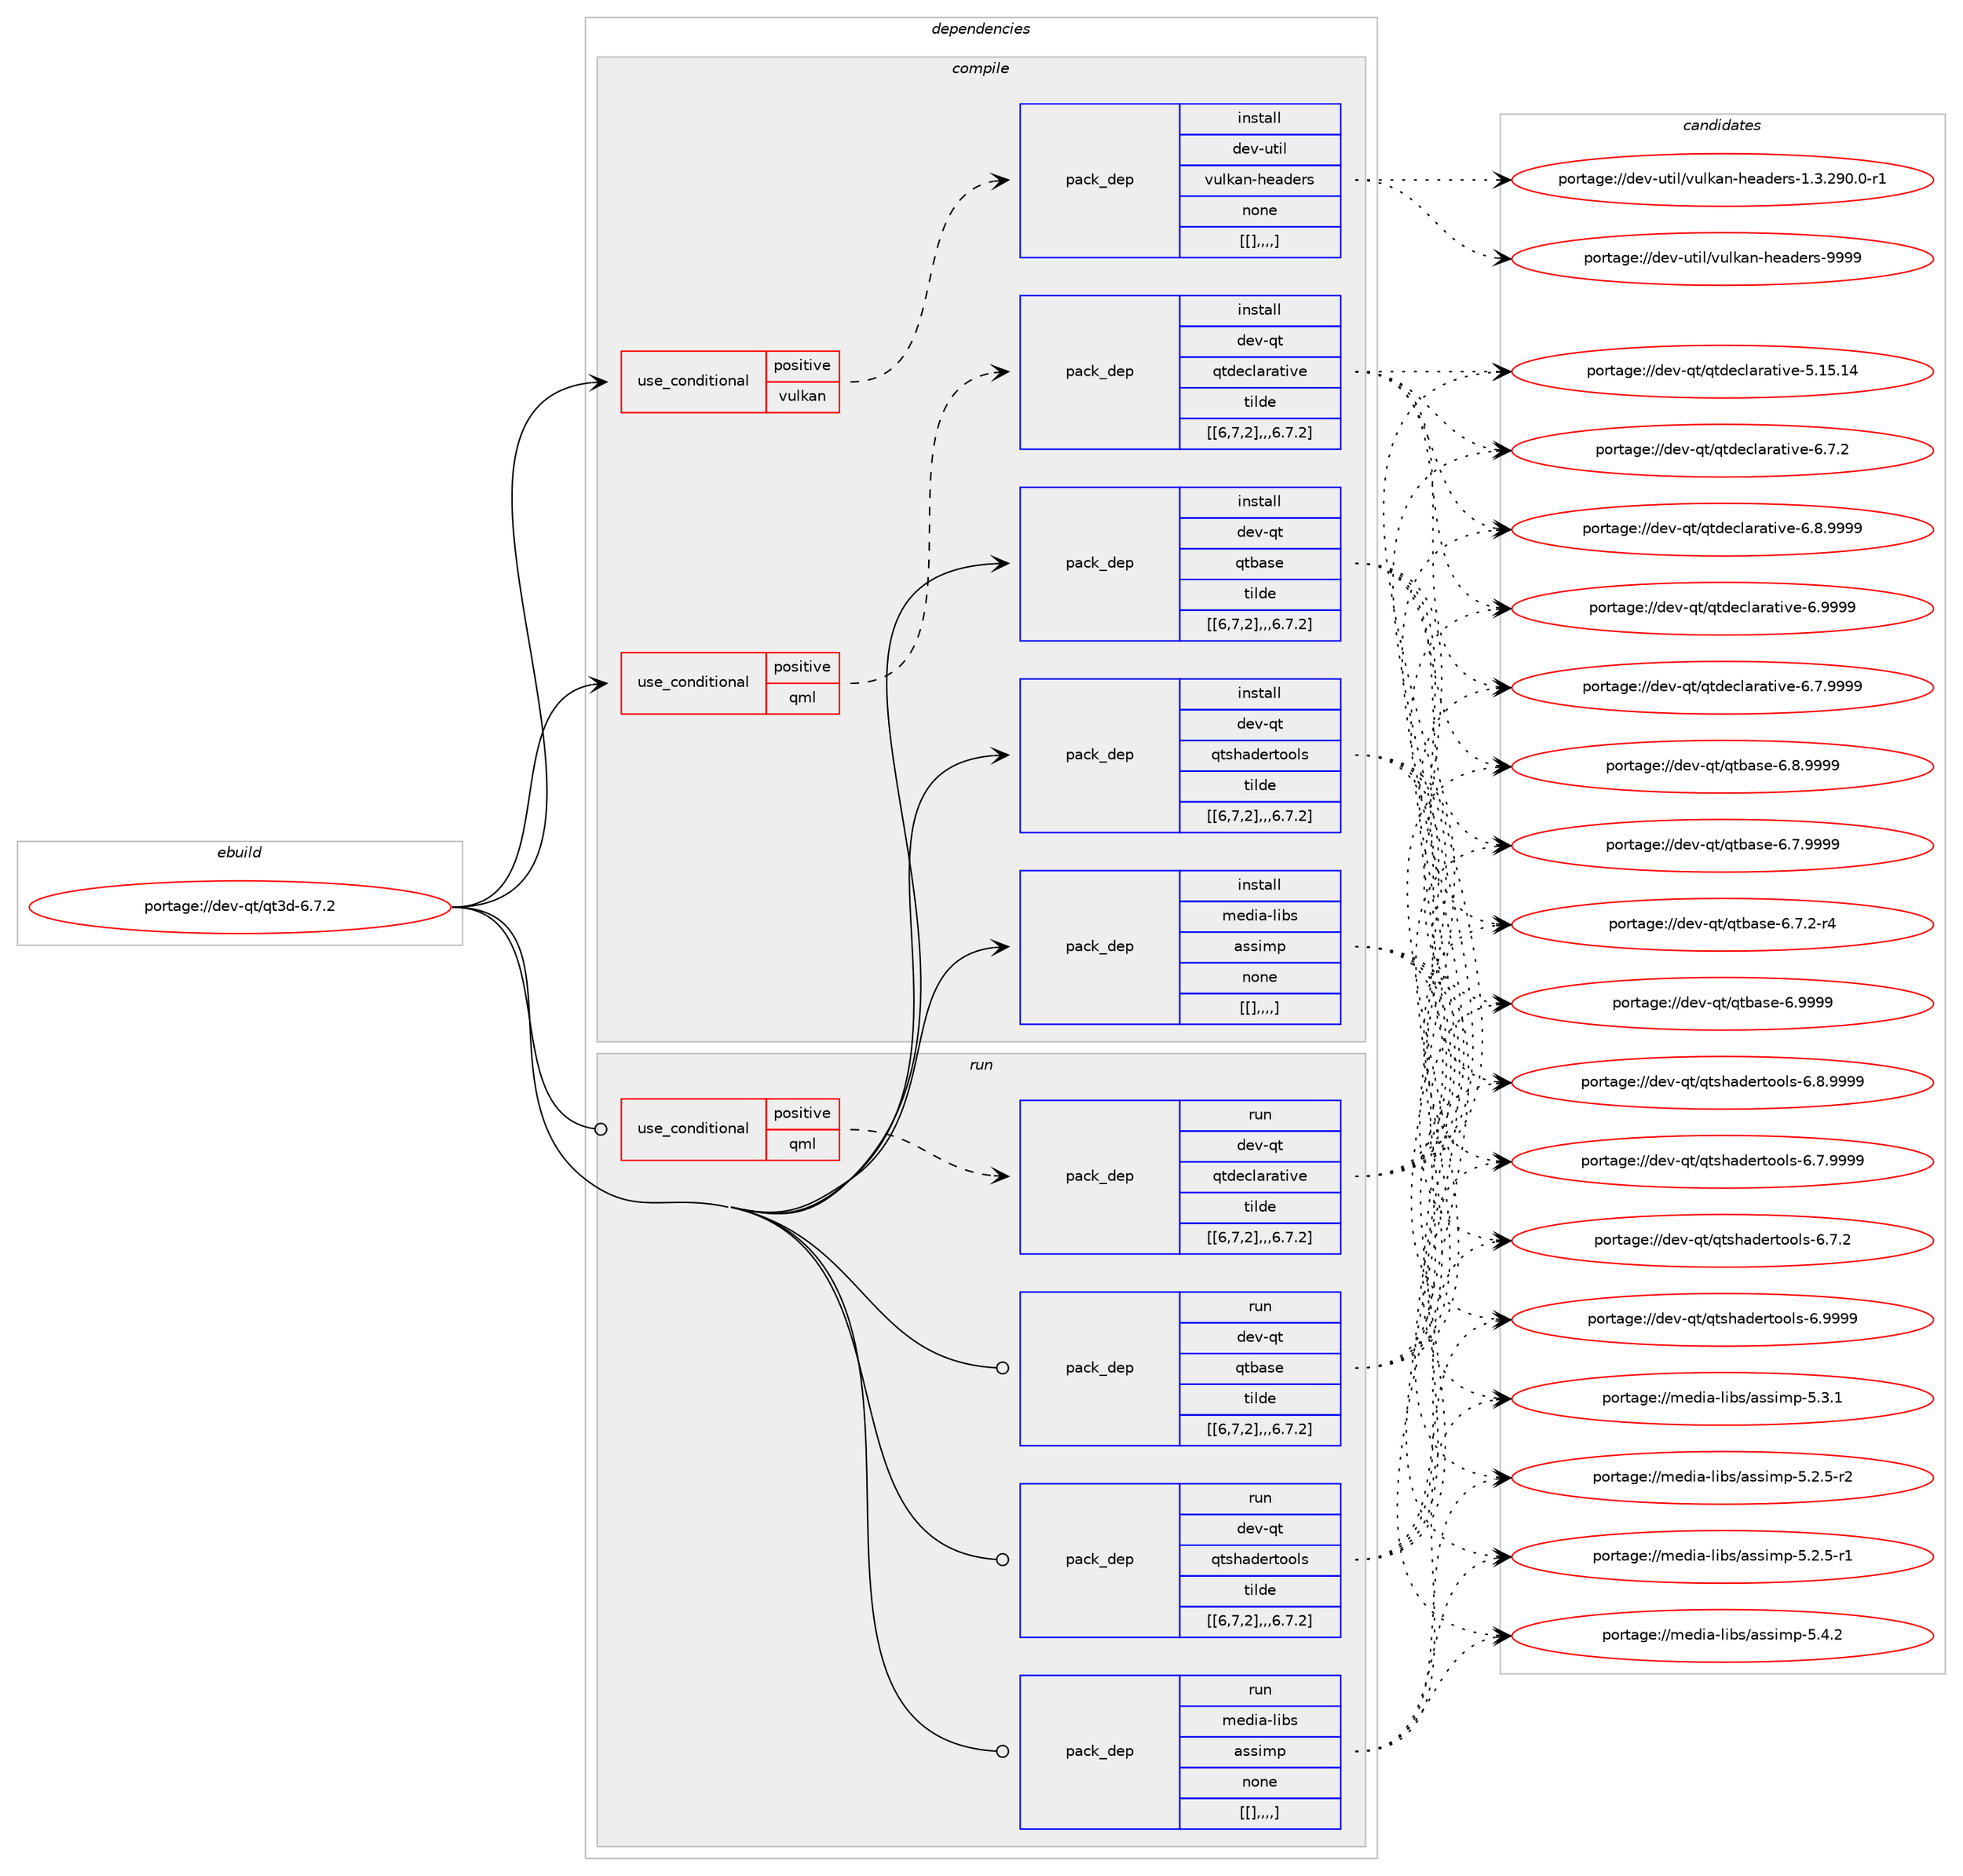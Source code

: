 digraph prolog {

# *************
# Graph options
# *************

newrank=true;
concentrate=true;
compound=true;
graph [rankdir=LR,fontname=Helvetica,fontsize=10,ranksep=1.5];#, ranksep=2.5, nodesep=0.2];
edge  [arrowhead=vee];
node  [fontname=Helvetica,fontsize=10];

# **********
# The ebuild
# **********

subgraph cluster_leftcol {
color=gray;
label=<<i>ebuild</i>>;
id [label="portage://dev-qt/qt3d-6.7.2", color=red, width=4, href="../dev-qt/qt3d-6.7.2.svg"];
}

# ****************
# The dependencies
# ****************

subgraph cluster_midcol {
color=gray;
label=<<i>dependencies</i>>;
subgraph cluster_compile {
fillcolor="#eeeeee";
style=filled;
label=<<i>compile</i>>;
subgraph cond43538 {
dependency172266 [label=<<TABLE BORDER="0" CELLBORDER="1" CELLSPACING="0" CELLPADDING="4"><TR><TD ROWSPAN="3" CELLPADDING="10">use_conditional</TD></TR><TR><TD>positive</TD></TR><TR><TD>qml</TD></TR></TABLE>>, shape=none, color=red];
subgraph pack127465 {
dependency172267 [label=<<TABLE BORDER="0" CELLBORDER="1" CELLSPACING="0" CELLPADDING="4" WIDTH="220"><TR><TD ROWSPAN="6" CELLPADDING="30">pack_dep</TD></TR><TR><TD WIDTH="110">install</TD></TR><TR><TD>dev-qt</TD></TR><TR><TD>qtdeclarative</TD></TR><TR><TD>tilde</TD></TR><TR><TD>[[6,7,2],,,6.7.2]</TD></TR></TABLE>>, shape=none, color=blue];
}
dependency172266:e -> dependency172267:w [weight=20,style="dashed",arrowhead="vee"];
}
id:e -> dependency172266:w [weight=20,style="solid",arrowhead="vee"];
subgraph cond43539 {
dependency172268 [label=<<TABLE BORDER="0" CELLBORDER="1" CELLSPACING="0" CELLPADDING="4"><TR><TD ROWSPAN="3" CELLPADDING="10">use_conditional</TD></TR><TR><TD>positive</TD></TR><TR><TD>vulkan</TD></TR></TABLE>>, shape=none, color=red];
subgraph pack127466 {
dependency172269 [label=<<TABLE BORDER="0" CELLBORDER="1" CELLSPACING="0" CELLPADDING="4" WIDTH="220"><TR><TD ROWSPAN="6" CELLPADDING="30">pack_dep</TD></TR><TR><TD WIDTH="110">install</TD></TR><TR><TD>dev-util</TD></TR><TR><TD>vulkan-headers</TD></TR><TR><TD>none</TD></TR><TR><TD>[[],,,,]</TD></TR></TABLE>>, shape=none, color=blue];
}
dependency172268:e -> dependency172269:w [weight=20,style="dashed",arrowhead="vee"];
}
id:e -> dependency172268:w [weight=20,style="solid",arrowhead="vee"];
subgraph pack127467 {
dependency172270 [label=<<TABLE BORDER="0" CELLBORDER="1" CELLSPACING="0" CELLPADDING="4" WIDTH="220"><TR><TD ROWSPAN="6" CELLPADDING="30">pack_dep</TD></TR><TR><TD WIDTH="110">install</TD></TR><TR><TD>dev-qt</TD></TR><TR><TD>qtbase</TD></TR><TR><TD>tilde</TD></TR><TR><TD>[[6,7,2],,,6.7.2]</TD></TR></TABLE>>, shape=none, color=blue];
}
id:e -> dependency172270:w [weight=20,style="solid",arrowhead="vee"];
subgraph pack127468 {
dependency172271 [label=<<TABLE BORDER="0" CELLBORDER="1" CELLSPACING="0" CELLPADDING="4" WIDTH="220"><TR><TD ROWSPAN="6" CELLPADDING="30">pack_dep</TD></TR><TR><TD WIDTH="110">install</TD></TR><TR><TD>dev-qt</TD></TR><TR><TD>qtshadertools</TD></TR><TR><TD>tilde</TD></TR><TR><TD>[[6,7,2],,,6.7.2]</TD></TR></TABLE>>, shape=none, color=blue];
}
id:e -> dependency172271:w [weight=20,style="solid",arrowhead="vee"];
subgraph pack127469 {
dependency172272 [label=<<TABLE BORDER="0" CELLBORDER="1" CELLSPACING="0" CELLPADDING="4" WIDTH="220"><TR><TD ROWSPAN="6" CELLPADDING="30">pack_dep</TD></TR><TR><TD WIDTH="110">install</TD></TR><TR><TD>media-libs</TD></TR><TR><TD>assimp</TD></TR><TR><TD>none</TD></TR><TR><TD>[[],,,,]</TD></TR></TABLE>>, shape=none, color=blue];
}
id:e -> dependency172272:w [weight=20,style="solid",arrowhead="vee"];
}
subgraph cluster_compileandrun {
fillcolor="#eeeeee";
style=filled;
label=<<i>compile and run</i>>;
}
subgraph cluster_run {
fillcolor="#eeeeee";
style=filled;
label=<<i>run</i>>;
subgraph cond43540 {
dependency172273 [label=<<TABLE BORDER="0" CELLBORDER="1" CELLSPACING="0" CELLPADDING="4"><TR><TD ROWSPAN="3" CELLPADDING="10">use_conditional</TD></TR><TR><TD>positive</TD></TR><TR><TD>qml</TD></TR></TABLE>>, shape=none, color=red];
subgraph pack127470 {
dependency172274 [label=<<TABLE BORDER="0" CELLBORDER="1" CELLSPACING="0" CELLPADDING="4" WIDTH="220"><TR><TD ROWSPAN="6" CELLPADDING="30">pack_dep</TD></TR><TR><TD WIDTH="110">run</TD></TR><TR><TD>dev-qt</TD></TR><TR><TD>qtdeclarative</TD></TR><TR><TD>tilde</TD></TR><TR><TD>[[6,7,2],,,6.7.2]</TD></TR></TABLE>>, shape=none, color=blue];
}
dependency172273:e -> dependency172274:w [weight=20,style="dashed",arrowhead="vee"];
}
id:e -> dependency172273:w [weight=20,style="solid",arrowhead="odot"];
subgraph pack127471 {
dependency172275 [label=<<TABLE BORDER="0" CELLBORDER="1" CELLSPACING="0" CELLPADDING="4" WIDTH="220"><TR><TD ROWSPAN="6" CELLPADDING="30">pack_dep</TD></TR><TR><TD WIDTH="110">run</TD></TR><TR><TD>dev-qt</TD></TR><TR><TD>qtbase</TD></TR><TR><TD>tilde</TD></TR><TR><TD>[[6,7,2],,,6.7.2]</TD></TR></TABLE>>, shape=none, color=blue];
}
id:e -> dependency172275:w [weight=20,style="solid",arrowhead="odot"];
subgraph pack127472 {
dependency172276 [label=<<TABLE BORDER="0" CELLBORDER="1" CELLSPACING="0" CELLPADDING="4" WIDTH="220"><TR><TD ROWSPAN="6" CELLPADDING="30">pack_dep</TD></TR><TR><TD WIDTH="110">run</TD></TR><TR><TD>dev-qt</TD></TR><TR><TD>qtshadertools</TD></TR><TR><TD>tilde</TD></TR><TR><TD>[[6,7,2],,,6.7.2]</TD></TR></TABLE>>, shape=none, color=blue];
}
id:e -> dependency172276:w [weight=20,style="solid",arrowhead="odot"];
subgraph pack127473 {
dependency172277 [label=<<TABLE BORDER="0" CELLBORDER="1" CELLSPACING="0" CELLPADDING="4" WIDTH="220"><TR><TD ROWSPAN="6" CELLPADDING="30">pack_dep</TD></TR><TR><TD WIDTH="110">run</TD></TR><TR><TD>media-libs</TD></TR><TR><TD>assimp</TD></TR><TR><TD>none</TD></TR><TR><TD>[[],,,,]</TD></TR></TABLE>>, shape=none, color=blue];
}
id:e -> dependency172277:w [weight=20,style="solid",arrowhead="odot"];
}
}

# **************
# The candidates
# **************

subgraph cluster_choices {
rank=same;
color=gray;
label=<<i>candidates</i>>;

subgraph choice127465 {
color=black;
nodesep=1;
choice100101118451131164711311610010199108971149711610511810145544657575757 [label="portage://dev-qt/qtdeclarative-6.9999", color=red, width=4,href="../dev-qt/qtdeclarative-6.9999.svg"];
choice1001011184511311647113116100101991089711497116105118101455446564657575757 [label="portage://dev-qt/qtdeclarative-6.8.9999", color=red, width=4,href="../dev-qt/qtdeclarative-6.8.9999.svg"];
choice1001011184511311647113116100101991089711497116105118101455446554657575757 [label="portage://dev-qt/qtdeclarative-6.7.9999", color=red, width=4,href="../dev-qt/qtdeclarative-6.7.9999.svg"];
choice1001011184511311647113116100101991089711497116105118101455446554650 [label="portage://dev-qt/qtdeclarative-6.7.2", color=red, width=4,href="../dev-qt/qtdeclarative-6.7.2.svg"];
choice10010111845113116471131161001019910897114971161051181014553464953464952 [label="portage://dev-qt/qtdeclarative-5.15.14", color=red, width=4,href="../dev-qt/qtdeclarative-5.15.14.svg"];
dependency172267:e -> choice100101118451131164711311610010199108971149711610511810145544657575757:w [style=dotted,weight="100"];
dependency172267:e -> choice1001011184511311647113116100101991089711497116105118101455446564657575757:w [style=dotted,weight="100"];
dependency172267:e -> choice1001011184511311647113116100101991089711497116105118101455446554657575757:w [style=dotted,weight="100"];
dependency172267:e -> choice1001011184511311647113116100101991089711497116105118101455446554650:w [style=dotted,weight="100"];
dependency172267:e -> choice10010111845113116471131161001019910897114971161051181014553464953464952:w [style=dotted,weight="100"];
}
subgraph choice127466 {
color=black;
nodesep=1;
choice10010111845117116105108471181171081079711045104101971001011141154557575757 [label="portage://dev-util/vulkan-headers-9999", color=red, width=4,href="../dev-util/vulkan-headers-9999.svg"];
choice1001011184511711610510847118117108107971104510410197100101114115454946514650574846484511449 [label="portage://dev-util/vulkan-headers-1.3.290.0-r1", color=red, width=4,href="../dev-util/vulkan-headers-1.3.290.0-r1.svg"];
dependency172269:e -> choice10010111845117116105108471181171081079711045104101971001011141154557575757:w [style=dotted,weight="100"];
dependency172269:e -> choice1001011184511711610510847118117108107971104510410197100101114115454946514650574846484511449:w [style=dotted,weight="100"];
}
subgraph choice127467 {
color=black;
nodesep=1;
choice1001011184511311647113116989711510145544657575757 [label="portage://dev-qt/qtbase-6.9999", color=red, width=4,href="../dev-qt/qtbase-6.9999.svg"];
choice10010111845113116471131169897115101455446564657575757 [label="portage://dev-qt/qtbase-6.8.9999", color=red, width=4,href="../dev-qt/qtbase-6.8.9999.svg"];
choice10010111845113116471131169897115101455446554657575757 [label="portage://dev-qt/qtbase-6.7.9999", color=red, width=4,href="../dev-qt/qtbase-6.7.9999.svg"];
choice100101118451131164711311698971151014554465546504511452 [label="portage://dev-qt/qtbase-6.7.2-r4", color=red, width=4,href="../dev-qt/qtbase-6.7.2-r4.svg"];
dependency172270:e -> choice1001011184511311647113116989711510145544657575757:w [style=dotted,weight="100"];
dependency172270:e -> choice10010111845113116471131169897115101455446564657575757:w [style=dotted,weight="100"];
dependency172270:e -> choice10010111845113116471131169897115101455446554657575757:w [style=dotted,weight="100"];
dependency172270:e -> choice100101118451131164711311698971151014554465546504511452:w [style=dotted,weight="100"];
}
subgraph choice127468 {
color=black;
nodesep=1;
choice10010111845113116471131161151049710010111411611111110811545544657575757 [label="portage://dev-qt/qtshadertools-6.9999", color=red, width=4,href="../dev-qt/qtshadertools-6.9999.svg"];
choice100101118451131164711311611510497100101114116111111108115455446564657575757 [label="portage://dev-qt/qtshadertools-6.8.9999", color=red, width=4,href="../dev-qt/qtshadertools-6.8.9999.svg"];
choice100101118451131164711311611510497100101114116111111108115455446554657575757 [label="portage://dev-qt/qtshadertools-6.7.9999", color=red, width=4,href="../dev-qt/qtshadertools-6.7.9999.svg"];
choice100101118451131164711311611510497100101114116111111108115455446554650 [label="portage://dev-qt/qtshadertools-6.7.2", color=red, width=4,href="../dev-qt/qtshadertools-6.7.2.svg"];
dependency172271:e -> choice10010111845113116471131161151049710010111411611111110811545544657575757:w [style=dotted,weight="100"];
dependency172271:e -> choice100101118451131164711311611510497100101114116111111108115455446564657575757:w [style=dotted,weight="100"];
dependency172271:e -> choice100101118451131164711311611510497100101114116111111108115455446554657575757:w [style=dotted,weight="100"];
dependency172271:e -> choice100101118451131164711311611510497100101114116111111108115455446554650:w [style=dotted,weight="100"];
}
subgraph choice127469 {
color=black;
nodesep=1;
choice1091011001059745108105981154797115115105109112455346524650 [label="portage://media-libs/assimp-5.4.2", color=red, width=4,href="../media-libs/assimp-5.4.2.svg"];
choice1091011001059745108105981154797115115105109112455346514649 [label="portage://media-libs/assimp-5.3.1", color=red, width=4,href="../media-libs/assimp-5.3.1.svg"];
choice10910110010597451081059811547971151151051091124553465046534511450 [label="portage://media-libs/assimp-5.2.5-r2", color=red, width=4,href="../media-libs/assimp-5.2.5-r2.svg"];
choice10910110010597451081059811547971151151051091124553465046534511449 [label="portage://media-libs/assimp-5.2.5-r1", color=red, width=4,href="../media-libs/assimp-5.2.5-r1.svg"];
dependency172272:e -> choice1091011001059745108105981154797115115105109112455346524650:w [style=dotted,weight="100"];
dependency172272:e -> choice1091011001059745108105981154797115115105109112455346514649:w [style=dotted,weight="100"];
dependency172272:e -> choice10910110010597451081059811547971151151051091124553465046534511450:w [style=dotted,weight="100"];
dependency172272:e -> choice10910110010597451081059811547971151151051091124553465046534511449:w [style=dotted,weight="100"];
}
subgraph choice127470 {
color=black;
nodesep=1;
choice100101118451131164711311610010199108971149711610511810145544657575757 [label="portage://dev-qt/qtdeclarative-6.9999", color=red, width=4,href="../dev-qt/qtdeclarative-6.9999.svg"];
choice1001011184511311647113116100101991089711497116105118101455446564657575757 [label="portage://dev-qt/qtdeclarative-6.8.9999", color=red, width=4,href="../dev-qt/qtdeclarative-6.8.9999.svg"];
choice1001011184511311647113116100101991089711497116105118101455446554657575757 [label="portage://dev-qt/qtdeclarative-6.7.9999", color=red, width=4,href="../dev-qt/qtdeclarative-6.7.9999.svg"];
choice1001011184511311647113116100101991089711497116105118101455446554650 [label="portage://dev-qt/qtdeclarative-6.7.2", color=red, width=4,href="../dev-qt/qtdeclarative-6.7.2.svg"];
choice10010111845113116471131161001019910897114971161051181014553464953464952 [label="portage://dev-qt/qtdeclarative-5.15.14", color=red, width=4,href="../dev-qt/qtdeclarative-5.15.14.svg"];
dependency172274:e -> choice100101118451131164711311610010199108971149711610511810145544657575757:w [style=dotted,weight="100"];
dependency172274:e -> choice1001011184511311647113116100101991089711497116105118101455446564657575757:w [style=dotted,weight="100"];
dependency172274:e -> choice1001011184511311647113116100101991089711497116105118101455446554657575757:w [style=dotted,weight="100"];
dependency172274:e -> choice1001011184511311647113116100101991089711497116105118101455446554650:w [style=dotted,weight="100"];
dependency172274:e -> choice10010111845113116471131161001019910897114971161051181014553464953464952:w [style=dotted,weight="100"];
}
subgraph choice127471 {
color=black;
nodesep=1;
choice1001011184511311647113116989711510145544657575757 [label="portage://dev-qt/qtbase-6.9999", color=red, width=4,href="../dev-qt/qtbase-6.9999.svg"];
choice10010111845113116471131169897115101455446564657575757 [label="portage://dev-qt/qtbase-6.8.9999", color=red, width=4,href="../dev-qt/qtbase-6.8.9999.svg"];
choice10010111845113116471131169897115101455446554657575757 [label="portage://dev-qt/qtbase-6.7.9999", color=red, width=4,href="../dev-qt/qtbase-6.7.9999.svg"];
choice100101118451131164711311698971151014554465546504511452 [label="portage://dev-qt/qtbase-6.7.2-r4", color=red, width=4,href="../dev-qt/qtbase-6.7.2-r4.svg"];
dependency172275:e -> choice1001011184511311647113116989711510145544657575757:w [style=dotted,weight="100"];
dependency172275:e -> choice10010111845113116471131169897115101455446564657575757:w [style=dotted,weight="100"];
dependency172275:e -> choice10010111845113116471131169897115101455446554657575757:w [style=dotted,weight="100"];
dependency172275:e -> choice100101118451131164711311698971151014554465546504511452:w [style=dotted,weight="100"];
}
subgraph choice127472 {
color=black;
nodesep=1;
choice10010111845113116471131161151049710010111411611111110811545544657575757 [label="portage://dev-qt/qtshadertools-6.9999", color=red, width=4,href="../dev-qt/qtshadertools-6.9999.svg"];
choice100101118451131164711311611510497100101114116111111108115455446564657575757 [label="portage://dev-qt/qtshadertools-6.8.9999", color=red, width=4,href="../dev-qt/qtshadertools-6.8.9999.svg"];
choice100101118451131164711311611510497100101114116111111108115455446554657575757 [label="portage://dev-qt/qtshadertools-6.7.9999", color=red, width=4,href="../dev-qt/qtshadertools-6.7.9999.svg"];
choice100101118451131164711311611510497100101114116111111108115455446554650 [label="portage://dev-qt/qtshadertools-6.7.2", color=red, width=4,href="../dev-qt/qtshadertools-6.7.2.svg"];
dependency172276:e -> choice10010111845113116471131161151049710010111411611111110811545544657575757:w [style=dotted,weight="100"];
dependency172276:e -> choice100101118451131164711311611510497100101114116111111108115455446564657575757:w [style=dotted,weight="100"];
dependency172276:e -> choice100101118451131164711311611510497100101114116111111108115455446554657575757:w [style=dotted,weight="100"];
dependency172276:e -> choice100101118451131164711311611510497100101114116111111108115455446554650:w [style=dotted,weight="100"];
}
subgraph choice127473 {
color=black;
nodesep=1;
choice1091011001059745108105981154797115115105109112455346524650 [label="portage://media-libs/assimp-5.4.2", color=red, width=4,href="../media-libs/assimp-5.4.2.svg"];
choice1091011001059745108105981154797115115105109112455346514649 [label="portage://media-libs/assimp-5.3.1", color=red, width=4,href="../media-libs/assimp-5.3.1.svg"];
choice10910110010597451081059811547971151151051091124553465046534511450 [label="portage://media-libs/assimp-5.2.5-r2", color=red, width=4,href="../media-libs/assimp-5.2.5-r2.svg"];
choice10910110010597451081059811547971151151051091124553465046534511449 [label="portage://media-libs/assimp-5.2.5-r1", color=red, width=4,href="../media-libs/assimp-5.2.5-r1.svg"];
dependency172277:e -> choice1091011001059745108105981154797115115105109112455346524650:w [style=dotted,weight="100"];
dependency172277:e -> choice1091011001059745108105981154797115115105109112455346514649:w [style=dotted,weight="100"];
dependency172277:e -> choice10910110010597451081059811547971151151051091124553465046534511450:w [style=dotted,weight="100"];
dependency172277:e -> choice10910110010597451081059811547971151151051091124553465046534511449:w [style=dotted,weight="100"];
}
}

}
